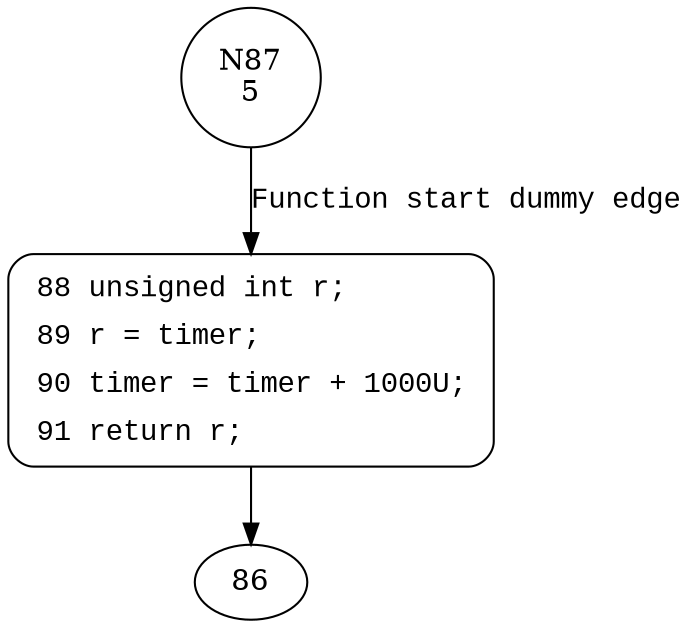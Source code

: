 digraph ecrobot_get_systick_ms {
87 [shape="circle" label="N87\n5"]
88 [shape="circle" label="N88\n4"]
88 [style="filled,bold" penwidth="1" fillcolor="white" fontname="Courier New" shape="Mrecord" label=<<table border="0" cellborder="0" cellpadding="3" bgcolor="white"><tr><td align="right">88</td><td align="left">unsigned int r;</td></tr><tr><td align="right">89</td><td align="left">r = timer;</td></tr><tr><td align="right">90</td><td align="left">timer = timer + 1000U;</td></tr><tr><td align="right">91</td><td align="left">return r;</td></tr></table>>]
88 -> 86[label=""]
87 -> 88 [label="Function start dummy edge" fontname="Courier New"]
}